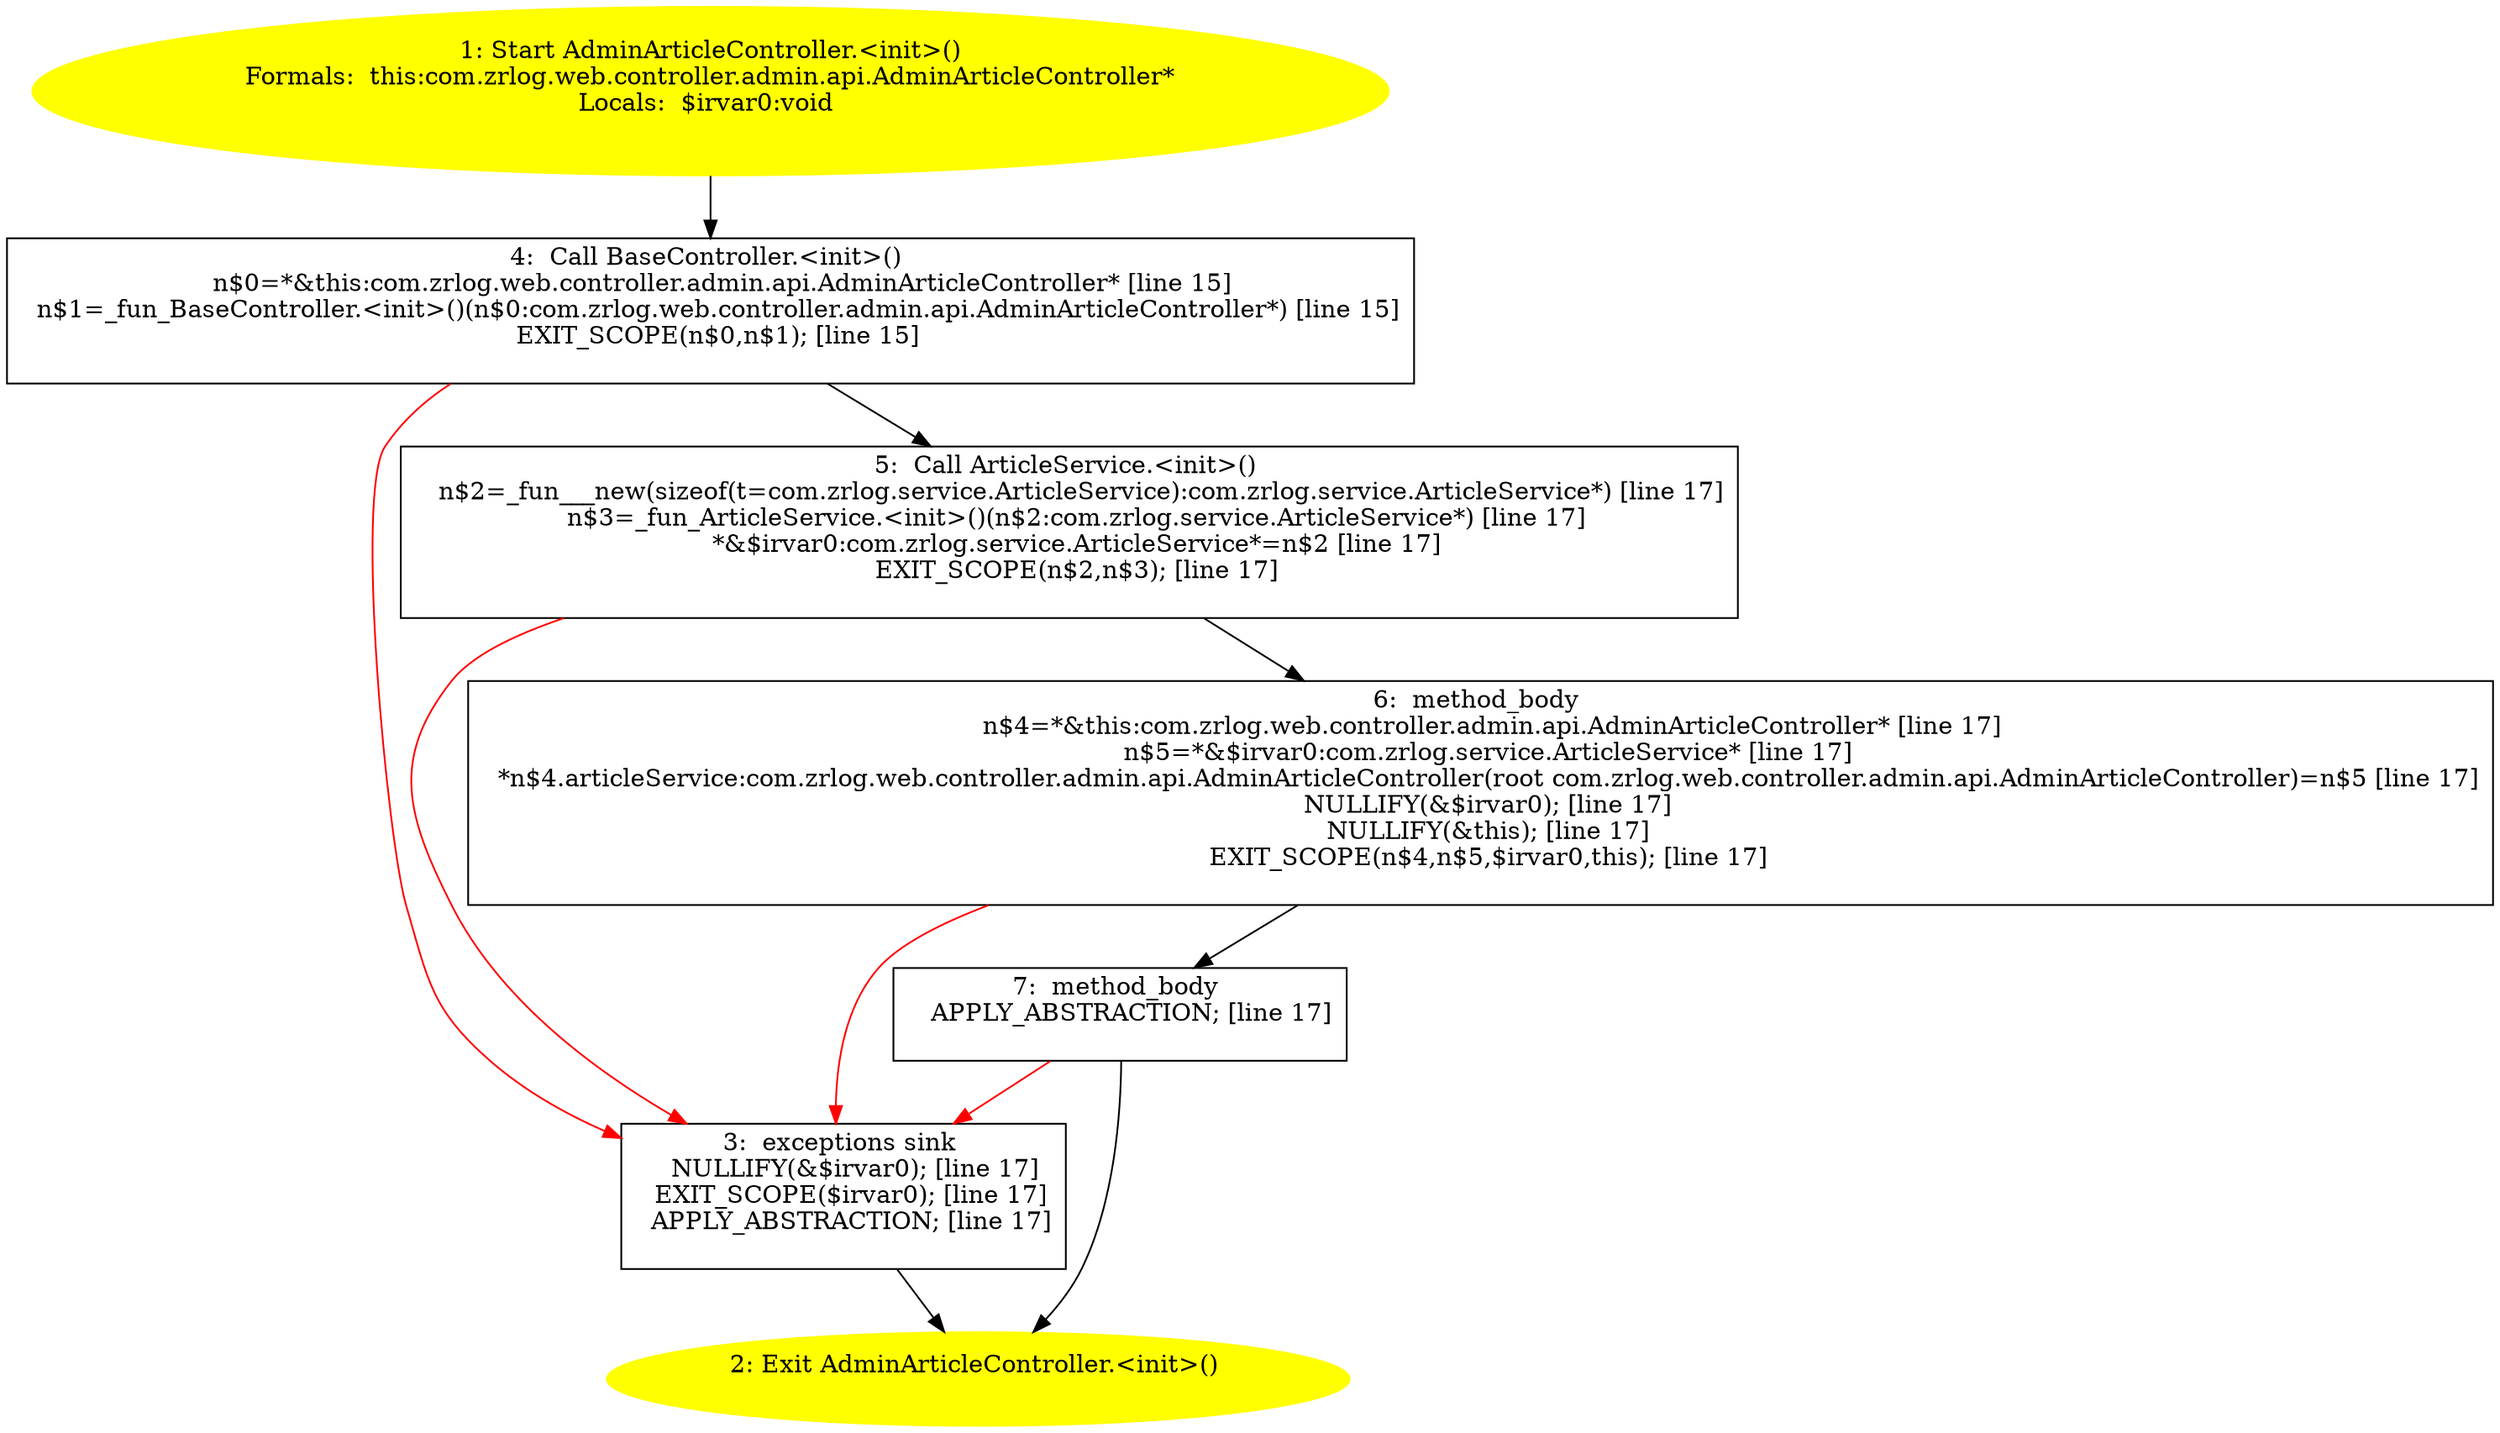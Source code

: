 /* @generated */
digraph cfg {
"com.zrlog.web.controller.admin.api.AdminArticleController.<init>().7cef23bf6415e02bff99003e8bf0b38c_1" [label="1: Start AdminArticleController.<init>()\nFormals:  this:com.zrlog.web.controller.admin.api.AdminArticleController*\nLocals:  $irvar0:void \n  " color=yellow style=filled]
	

	 "com.zrlog.web.controller.admin.api.AdminArticleController.<init>().7cef23bf6415e02bff99003e8bf0b38c_1" -> "com.zrlog.web.controller.admin.api.AdminArticleController.<init>().7cef23bf6415e02bff99003e8bf0b38c_4" ;
"com.zrlog.web.controller.admin.api.AdminArticleController.<init>().7cef23bf6415e02bff99003e8bf0b38c_2" [label="2: Exit AdminArticleController.<init>() \n  " color=yellow style=filled]
	

"com.zrlog.web.controller.admin.api.AdminArticleController.<init>().7cef23bf6415e02bff99003e8bf0b38c_3" [label="3:  exceptions sink \n   NULLIFY(&$irvar0); [line 17]\n  EXIT_SCOPE($irvar0); [line 17]\n  APPLY_ABSTRACTION; [line 17]\n " shape="box"]
	

	 "com.zrlog.web.controller.admin.api.AdminArticleController.<init>().7cef23bf6415e02bff99003e8bf0b38c_3" -> "com.zrlog.web.controller.admin.api.AdminArticleController.<init>().7cef23bf6415e02bff99003e8bf0b38c_2" ;
"com.zrlog.web.controller.admin.api.AdminArticleController.<init>().7cef23bf6415e02bff99003e8bf0b38c_4" [label="4:  Call BaseController.<init>() \n   n$0=*&this:com.zrlog.web.controller.admin.api.AdminArticleController* [line 15]\n  n$1=_fun_BaseController.<init>()(n$0:com.zrlog.web.controller.admin.api.AdminArticleController*) [line 15]\n  EXIT_SCOPE(n$0,n$1); [line 15]\n " shape="box"]
	

	 "com.zrlog.web.controller.admin.api.AdminArticleController.<init>().7cef23bf6415e02bff99003e8bf0b38c_4" -> "com.zrlog.web.controller.admin.api.AdminArticleController.<init>().7cef23bf6415e02bff99003e8bf0b38c_5" ;
	 "com.zrlog.web.controller.admin.api.AdminArticleController.<init>().7cef23bf6415e02bff99003e8bf0b38c_4" -> "com.zrlog.web.controller.admin.api.AdminArticleController.<init>().7cef23bf6415e02bff99003e8bf0b38c_3" [color="red" ];
"com.zrlog.web.controller.admin.api.AdminArticleController.<init>().7cef23bf6415e02bff99003e8bf0b38c_5" [label="5:  Call ArticleService.<init>() \n   n$2=_fun___new(sizeof(t=com.zrlog.service.ArticleService):com.zrlog.service.ArticleService*) [line 17]\n  n$3=_fun_ArticleService.<init>()(n$2:com.zrlog.service.ArticleService*) [line 17]\n  *&$irvar0:com.zrlog.service.ArticleService*=n$2 [line 17]\n  EXIT_SCOPE(n$2,n$3); [line 17]\n " shape="box"]
	

	 "com.zrlog.web.controller.admin.api.AdminArticleController.<init>().7cef23bf6415e02bff99003e8bf0b38c_5" -> "com.zrlog.web.controller.admin.api.AdminArticleController.<init>().7cef23bf6415e02bff99003e8bf0b38c_6" ;
	 "com.zrlog.web.controller.admin.api.AdminArticleController.<init>().7cef23bf6415e02bff99003e8bf0b38c_5" -> "com.zrlog.web.controller.admin.api.AdminArticleController.<init>().7cef23bf6415e02bff99003e8bf0b38c_3" [color="red" ];
"com.zrlog.web.controller.admin.api.AdminArticleController.<init>().7cef23bf6415e02bff99003e8bf0b38c_6" [label="6:  method_body \n   n$4=*&this:com.zrlog.web.controller.admin.api.AdminArticleController* [line 17]\n  n$5=*&$irvar0:com.zrlog.service.ArticleService* [line 17]\n  *n$4.articleService:com.zrlog.web.controller.admin.api.AdminArticleController(root com.zrlog.web.controller.admin.api.AdminArticleController)=n$5 [line 17]\n  NULLIFY(&$irvar0); [line 17]\n  NULLIFY(&this); [line 17]\n  EXIT_SCOPE(n$4,n$5,$irvar0,this); [line 17]\n " shape="box"]
	

	 "com.zrlog.web.controller.admin.api.AdminArticleController.<init>().7cef23bf6415e02bff99003e8bf0b38c_6" -> "com.zrlog.web.controller.admin.api.AdminArticleController.<init>().7cef23bf6415e02bff99003e8bf0b38c_7" ;
	 "com.zrlog.web.controller.admin.api.AdminArticleController.<init>().7cef23bf6415e02bff99003e8bf0b38c_6" -> "com.zrlog.web.controller.admin.api.AdminArticleController.<init>().7cef23bf6415e02bff99003e8bf0b38c_3" [color="red" ];
"com.zrlog.web.controller.admin.api.AdminArticleController.<init>().7cef23bf6415e02bff99003e8bf0b38c_7" [label="7:  method_body \n   APPLY_ABSTRACTION; [line 17]\n " shape="box"]
	

	 "com.zrlog.web.controller.admin.api.AdminArticleController.<init>().7cef23bf6415e02bff99003e8bf0b38c_7" -> "com.zrlog.web.controller.admin.api.AdminArticleController.<init>().7cef23bf6415e02bff99003e8bf0b38c_2" ;
	 "com.zrlog.web.controller.admin.api.AdminArticleController.<init>().7cef23bf6415e02bff99003e8bf0b38c_7" -> "com.zrlog.web.controller.admin.api.AdminArticleController.<init>().7cef23bf6415e02bff99003e8bf0b38c_3" [color="red" ];
}
